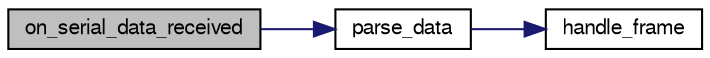 digraph "on_serial_data_received"
{
  edge [fontname="FreeSans",fontsize="10",labelfontname="FreeSans",labelfontsize="10"];
  node [fontname="FreeSans",fontsize="10",shape=record];
  rankdir="LR";
  Node1 [label="on_serial_data_received",height=0.2,width=0.4,color="black", fillcolor="grey75", style="filled", fontcolor="black"];
  Node1 -> Node2 [color="midnightblue",fontsize="10",style="solid",fontname="FreeSans"];
  Node2 [label="parse_data",height=0.2,width=0.4,color="black", fillcolor="white", style="filled",URL="$nps__radio__control__spektrum_8c.html#aa1a478ee9c3837d8cb5aa3a856f81463"];
  Node2 -> Node3 [color="midnightblue",fontsize="10",style="solid",fontname="FreeSans"];
  Node3 [label="handle_frame",height=0.2,width=0.4,color="black", fillcolor="white", style="filled",URL="$nps__radio__control__spektrum_8c.html#a4d2d41d6a739ed6c32a752699660c355"];
}
